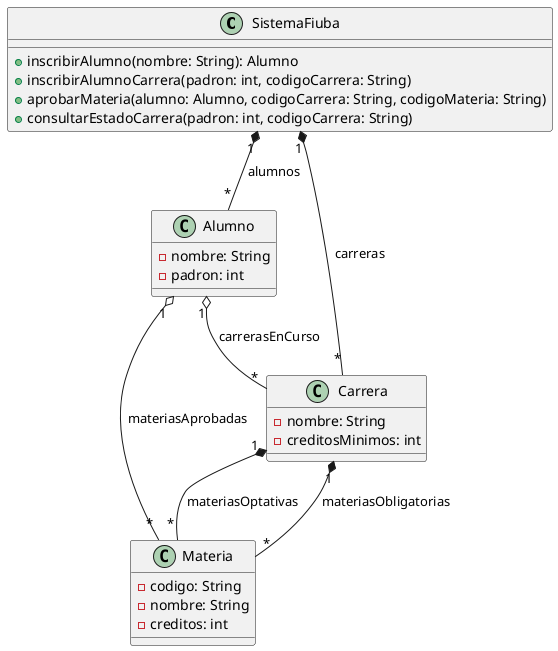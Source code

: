 @startuml

class SistemaFiuba {
    +inscribirAlumno(nombre: String): Alumno
    +inscribirAlumnoCarrera(padron: int, codigoCarrera: String)
    +aprobarMateria(alumno: Alumno, codigoCarrera: String, codigoMateria: String)
    +consultarEstadoCarrera(padron: int, codigoCarrera: String)
}

class Alumno {
    -nombre: String
    -padron: int
}

class Carrera {
    -nombre: String
    -creditosMinimos: int
}

class Materia {
    -codigo: String
    -nombre: String
    -creditos: int
}

SistemaFiuba "1" *-- "*" Carrera: carreras
SistemaFiuba "1" *-- "*" Alumno: alumnos
Carrera "1" *-- "*" Materia: materiasObligatorias
Carrera "1" *-- "*" Materia: materiasOptativas
Alumno "1" o-- "*" Carrera: carrerasEnCurso
Alumno "1" o-- "*" Materia: materiasAprobadas


@enduml
